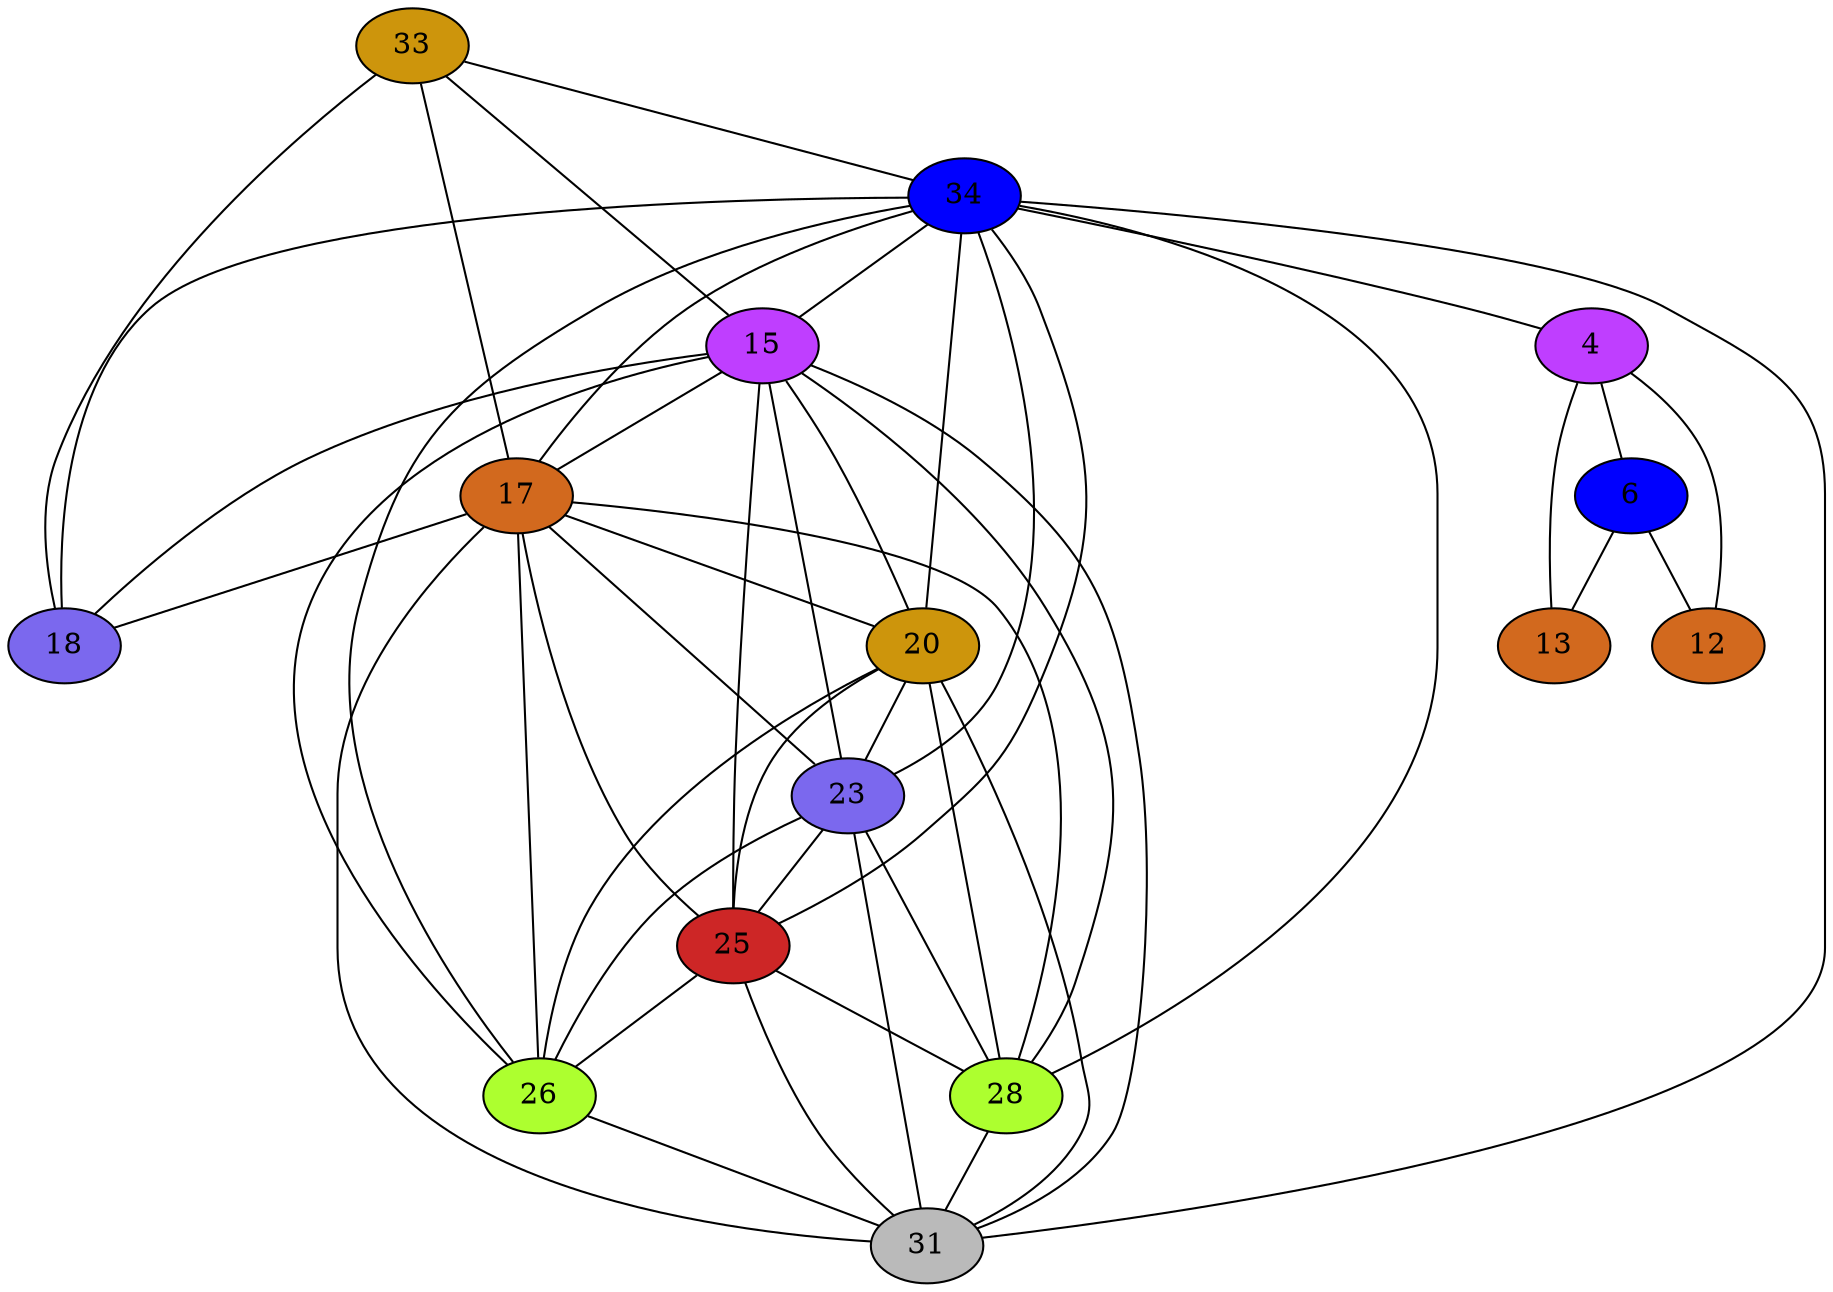 strict graph {
33[label="33" style=filled fillcolor="darkgoldenrod3"];
33 -- 17
33 -- 18
33 -- 34
33 -- 15
34[label="34" style=filled fillcolor="blue1"];
34 -- 17
34 -- 33
34 -- 18
34 -- 20
34 -- 4
34 -- 23
34 -- 25
34 -- 26
34 -- 28
34 -- 31
34 -- 15
4[label="4" style=filled fillcolor="darkorchid1"];
4 -- 34
4 -- 6
4 -- 12
4 -- 13
6[label="6" style=filled fillcolor="blue1"];
6 -- 4
6 -- 12
6 -- 13
12[label="12" style=filled fillcolor="chocolate"];
12 -- 4
12 -- 6
13[label="13" style=filled fillcolor="chocolate"];
13 -- 4
13 -- 6
15[label="15" style=filled fillcolor="darkorchid1"];
15 -- 17
15 -- 33
15 -- 18
15 -- 34
15 -- 20
15 -- 23
15 -- 25
15 -- 26
15 -- 28
15 -- 31
17[label="17" style=filled fillcolor="chocolate"];
17 -- 33
17 -- 18
17 -- 34
17 -- 20
17 -- 23
17 -- 25
17 -- 26
17 -- 28
17 -- 15
17 -- 31
18[label="18" style=filled fillcolor="mediumslateblue"];
18 -- 17
18 -- 33
18 -- 34
18 -- 15
20[label="20" style=filled fillcolor="darkgoldenrod3"];
20 -- 17
20 -- 34
20 -- 23
20 -- 25
20 -- 26
20 -- 28
20 -- 31
20 -- 15
23[label="23" style=filled fillcolor="mediumslateblue"];
23 -- 17
23 -- 34
23 -- 20
23 -- 25
23 -- 26
23 -- 28
23 -- 15
23 -- 31
25[label="25" style=filled fillcolor="firebrick3"];
25 -- 17
25 -- 34
25 -- 20
25 -- 23
25 -- 26
25 -- 28
25 -- 15
25 -- 31
26[label="26" style=filled fillcolor="greenyellow"];
26 -- 17
26 -- 34
26 -- 20
26 -- 23
26 -- 25
26 -- 15
26 -- 31
28[label="28" style=filled fillcolor="greenyellow"];
28 -- 17
28 -- 34
28 -- 20
28 -- 23
28 -- 25
28 -- 15
28 -- 31
31[label="31" style=filled fillcolor="gray73"];
31 -- 17
31 -- 34
31 -- 20
31 -- 23
31 -- 25
31 -- 26
31 -- 28
31 -- 15
}
